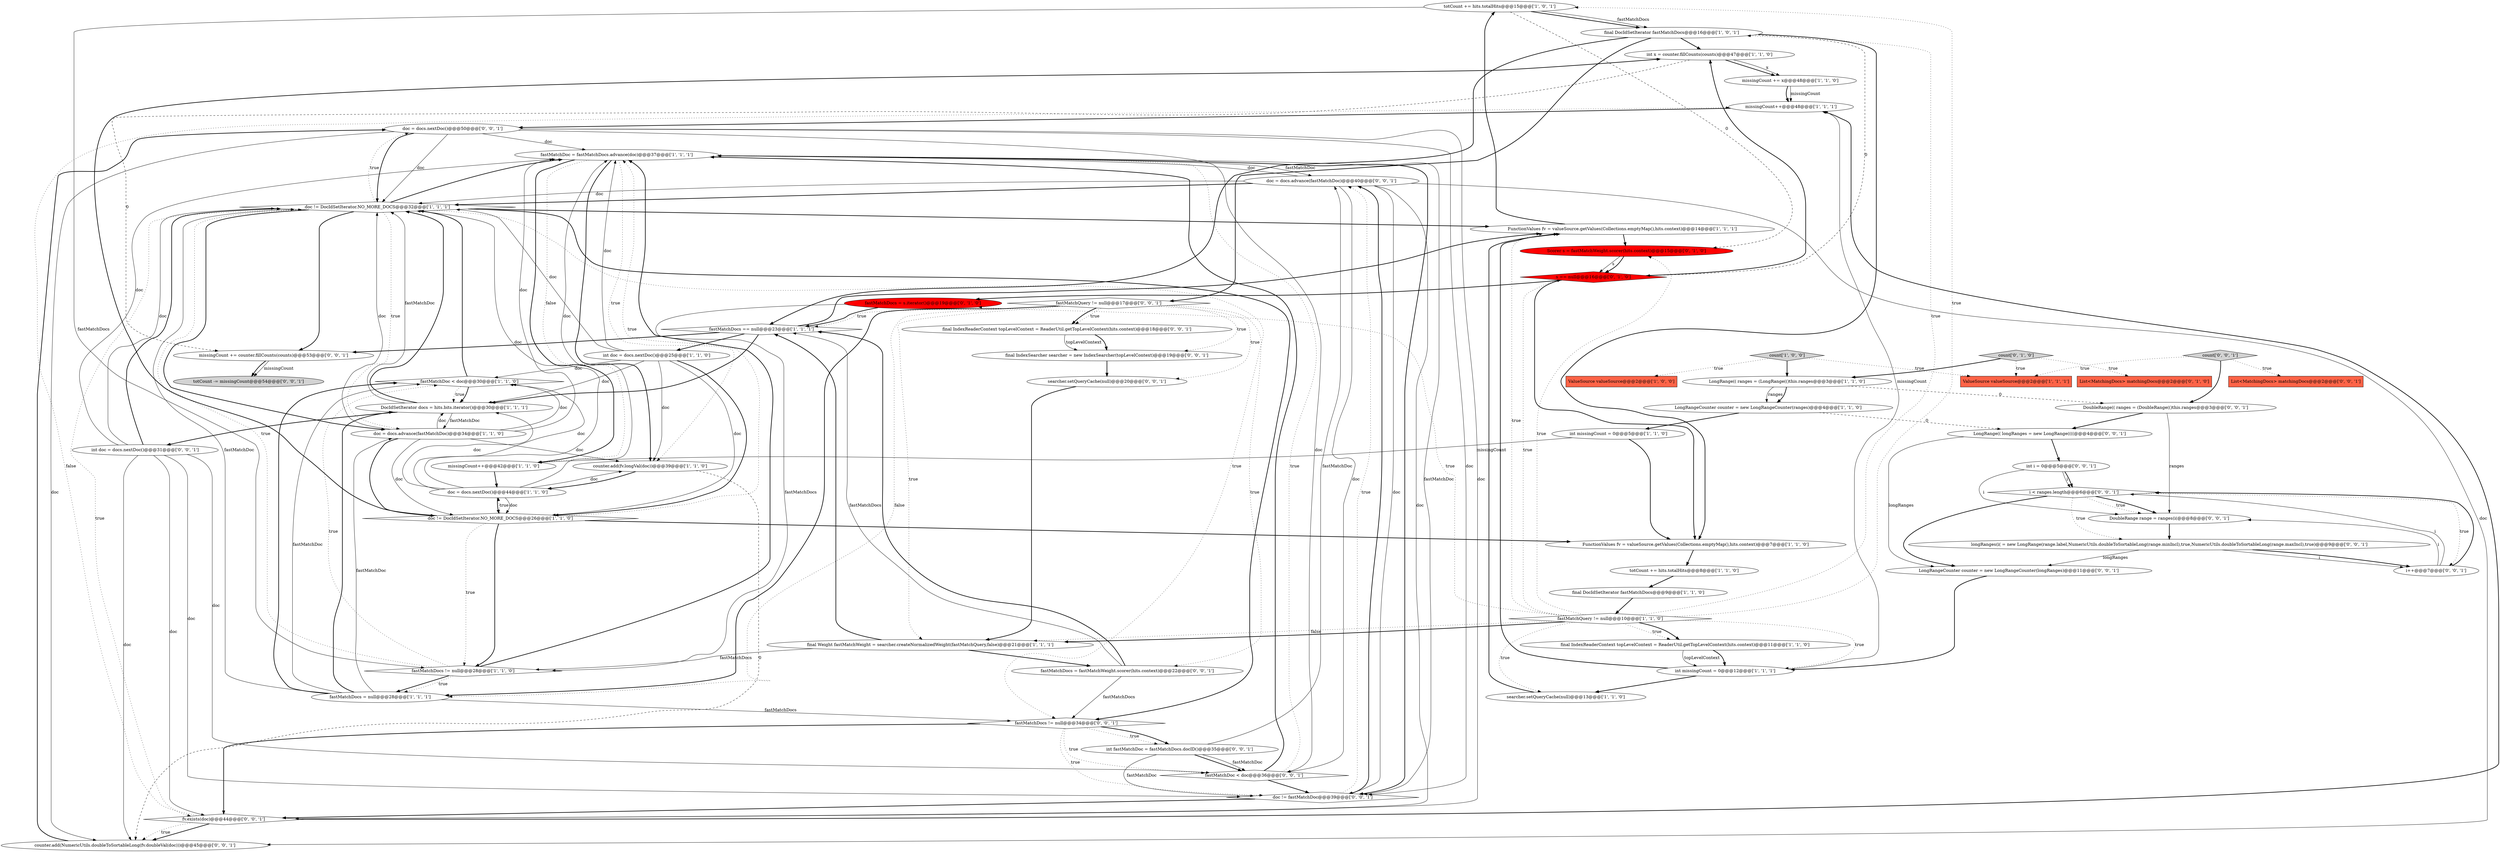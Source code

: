 digraph {
23 [style = filled, label = "totCount += hits.totalHits@@@15@@@['1', '0', '1']", fillcolor = white, shape = ellipse image = "AAA0AAABBB1BBB"];
28 [style = filled, label = "FunctionValues fv = valueSource.getValues(Collections.emptyMap(),hits.context)@@@14@@@['1', '1', '1']", fillcolor = white, shape = ellipse image = "AAA0AAABBB1BBB"];
5 [style = filled, label = "final Weight fastMatchWeight = searcher.createNormalizedWeight(fastMatchQuery,false)@@@21@@@['1', '1', '1']", fillcolor = white, shape = ellipse image = "AAA0AAABBB1BBB"];
52 [style = filled, label = "doc = docs.advance(fastMatchDoc)@@@40@@@['0', '0', '1']", fillcolor = white, shape = ellipse image = "AAA0AAABBB3BBB"];
6 [style = filled, label = "fastMatchDoc < doc@@@30@@@['1', '1', '0']", fillcolor = white, shape = diamond image = "AAA0AAABBB1BBB"];
35 [style = filled, label = "fastMatchDocs = s.iterator()@@@19@@@['0', '1', '0']", fillcolor = red, shape = ellipse image = "AAA1AAABBB2BBB"];
29 [style = filled, label = "fastMatchDocs = null@@@28@@@['1', '1', '1']", fillcolor = white, shape = ellipse image = "AAA0AAABBB1BBB"];
27 [style = filled, label = "searcher.setQueryCache(null)@@@13@@@['1', '1', '0']", fillcolor = white, shape = ellipse image = "AAA0AAABBB1BBB"];
56 [style = filled, label = "final IndexSearcher searcher = new IndexSearcher(topLevelContext)@@@19@@@['0', '0', '1']", fillcolor = white, shape = ellipse image = "AAA0AAABBB3BBB"];
3 [style = filled, label = "fastMatchDoc = fastMatchDocs.advance(doc)@@@37@@@['1', '1', '1']", fillcolor = white, shape = ellipse image = "AAA0AAABBB1BBB"];
55 [style = filled, label = "DoubleRange range = ranges(i(@@@8@@@['0', '0', '1']", fillcolor = white, shape = ellipse image = "AAA0AAABBB3BBB"];
25 [style = filled, label = "missingCount++@@@48@@@['1', '1', '1']", fillcolor = white, shape = ellipse image = "AAA0AAABBB1BBB"];
60 [style = filled, label = "doc = docs.nextDoc()@@@50@@@['0', '0', '1']", fillcolor = white, shape = ellipse image = "AAA0AAABBB3BBB"];
63 [style = filled, label = "fastMatchDocs != null@@@34@@@['0', '0', '1']", fillcolor = white, shape = diamond image = "AAA0AAABBB3BBB"];
54 [style = filled, label = "int i = 0@@@5@@@['0', '0', '1']", fillcolor = white, shape = ellipse image = "AAA0AAABBB3BBB"];
10 [style = filled, label = "int x = counter.fillCounts(counts)@@@47@@@['1', '1', '0']", fillcolor = white, shape = ellipse image = "AAA0AAABBB1BBB"];
13 [style = filled, label = "int missingCount = 0@@@12@@@['1', '1', '1']", fillcolor = white, shape = ellipse image = "AAA0AAABBB1BBB"];
43 [style = filled, label = "int doc = docs.nextDoc()@@@31@@@['0', '0', '1']", fillcolor = white, shape = ellipse image = "AAA0AAABBB3BBB"];
14 [style = filled, label = "final DocIdSetIterator fastMatchDocs@@@16@@@['1', '0', '1']", fillcolor = white, shape = ellipse image = "AAA0AAABBB1BBB"];
38 [style = filled, label = "DoubleRange(( ranges = (DoubleRange(()this.ranges@@@3@@@['0', '0', '1']", fillcolor = white, shape = ellipse image = "AAA0AAABBB3BBB"];
39 [style = filled, label = "i < ranges.length@@@6@@@['0', '0', '1']", fillcolor = white, shape = diamond image = "AAA0AAABBB3BBB"];
44 [style = filled, label = "searcher.setQueryCache(null)@@@20@@@['0', '0', '1']", fillcolor = white, shape = ellipse image = "AAA0AAABBB3BBB"];
50 [style = filled, label = "final IndexReaderContext topLevelContext = ReaderUtil.getTopLevelContext(hits.context)@@@18@@@['0', '0', '1']", fillcolor = white, shape = ellipse image = "AAA0AAABBB3BBB"];
24 [style = filled, label = "int doc = docs.nextDoc()@@@25@@@['1', '1', '0']", fillcolor = white, shape = ellipse image = "AAA0AAABBB1BBB"];
4 [style = filled, label = "missingCount++@@@42@@@['1', '1', '0']", fillcolor = white, shape = ellipse image = "AAA0AAABBB1BBB"];
12 [style = filled, label = "final DocIdSetIterator fastMatchDocs@@@9@@@['1', '1', '0']", fillcolor = white, shape = ellipse image = "AAA0AAABBB1BBB"];
53 [style = filled, label = "longRanges(i( = new LongRange(range.label,NumericUtils.doubleToSortableLong(range.minIncl),true,NumericUtils.doubleToSortableLong(range.maxIncl),true)@@@9@@@['0', '0', '1']", fillcolor = white, shape = ellipse image = "AAA0AAABBB3BBB"];
61 [style = filled, label = "LongRangeCounter counter = new LongRangeCounter(longRanges)@@@11@@@['0', '0', '1']", fillcolor = white, shape = ellipse image = "AAA0AAABBB3BBB"];
7 [style = filled, label = "LongRangeCounter counter = new LongRangeCounter(ranges)@@@4@@@['1', '1', '0']", fillcolor = white, shape = ellipse image = "AAA0AAABBB1BBB"];
17 [style = filled, label = "missingCount += x@@@48@@@['1', '1', '0']", fillcolor = white, shape = ellipse image = "AAA0AAABBB1BBB"];
51 [style = filled, label = "doc != fastMatchDoc@@@39@@@['0', '0', '1']", fillcolor = white, shape = diamond image = "AAA0AAABBB3BBB"];
31 [style = filled, label = "count['1', '0', '0']", fillcolor = lightgray, shape = diamond image = "AAA0AAABBB1BBB"];
20 [style = filled, label = "DocIdSetIterator docs = hits.bits.iterator()@@@30@@@['1', '1', '1']", fillcolor = white, shape = ellipse image = "AAA0AAABBB1BBB"];
21 [style = filled, label = "ValueSource valueSource@@@2@@@['1', '0', '0']", fillcolor = tomato, shape = box image = "AAA0AAABBB1BBB"];
22 [style = filled, label = "ValueSource valueSource@@@2@@@['1', '1', '1']", fillcolor = tomato, shape = box image = "AAA0AAABBB1BBB"];
42 [style = filled, label = "missingCount += counter.fillCounts(counts)@@@53@@@['0', '0', '1']", fillcolor = white, shape = ellipse image = "AAA0AAABBB3BBB"];
15 [style = filled, label = "final IndexReaderContext topLevelContext = ReaderUtil.getTopLevelContext(hits.context)@@@11@@@['1', '1', '0']", fillcolor = white, shape = ellipse image = "AAA0AAABBB1BBB"];
1 [style = filled, label = "doc = docs.advance(fastMatchDoc)@@@34@@@['1', '1', '0']", fillcolor = white, shape = ellipse image = "AAA0AAABBB1BBB"];
36 [style = filled, label = "List<MatchingDocs> matchingDocs@@@2@@@['0', '1', '0']", fillcolor = tomato, shape = box image = "AAA0AAABBB2BBB"];
47 [style = filled, label = "totCount -= missingCount@@@54@@@['0', '0', '1']", fillcolor = lightgray, shape = ellipse image = "AAA0AAABBB3BBB"];
40 [style = filled, label = "List<MatchingDocs> matchingDocs@@@2@@@['0', '0', '1']", fillcolor = tomato, shape = box image = "AAA0AAABBB3BBB"];
11 [style = filled, label = "doc = docs.nextDoc()@@@44@@@['1', '1', '0']", fillcolor = white, shape = ellipse image = "AAA0AAABBB1BBB"];
32 [style = filled, label = "fastMatchDocs == null@@@23@@@['1', '1', '1']", fillcolor = white, shape = diamond image = "AAA0AAABBB1BBB"];
57 [style = filled, label = "fastMatchQuery != null@@@17@@@['0', '0', '1']", fillcolor = white, shape = diamond image = "AAA0AAABBB3BBB"];
0 [style = filled, label = "doc != DocIdSetIterator.NO_MORE_DOCS@@@26@@@['1', '1', '0']", fillcolor = white, shape = diamond image = "AAA0AAABBB1BBB"];
37 [style = filled, label = "Scorer s = fastMatchWeight.scorer(hits.context)@@@15@@@['0', '1', '0']", fillcolor = red, shape = ellipse image = "AAA1AAABBB2BBB"];
16 [style = filled, label = "fastMatchDocs != null@@@28@@@['1', '1', '0']", fillcolor = white, shape = diamond image = "AAA0AAABBB1BBB"];
19 [style = filled, label = "totCount += hits.totalHits@@@8@@@['1', '1', '0']", fillcolor = white, shape = ellipse image = "AAA0AAABBB1BBB"];
2 [style = filled, label = "counter.add(fv.longVal(doc))@@@39@@@['1', '1', '0']", fillcolor = white, shape = ellipse image = "AAA0AAABBB1BBB"];
18 [style = filled, label = "fastMatchQuery != null@@@10@@@['1', '1', '0']", fillcolor = white, shape = diamond image = "AAA0AAABBB1BBB"];
30 [style = filled, label = "FunctionValues fv = valueSource.getValues(Collections.emptyMap(),hits.context)@@@7@@@['1', '1', '0']", fillcolor = white, shape = ellipse image = "AAA0AAABBB1BBB"];
33 [style = filled, label = "count['0', '1', '0']", fillcolor = lightgray, shape = diamond image = "AAA0AAABBB2BBB"];
45 [style = filled, label = "i++@@@7@@@['0', '0', '1']", fillcolor = white, shape = ellipse image = "AAA0AAABBB3BBB"];
62 [style = filled, label = "counter.add(NumericUtils.doubleToSortableLong(fv.doubleVal(doc)))@@@45@@@['0', '0', '1']", fillcolor = white, shape = ellipse image = "AAA0AAABBB3BBB"];
8 [style = filled, label = "LongRange(( ranges = (LongRange(()this.ranges@@@3@@@['1', '1', '0']", fillcolor = white, shape = ellipse image = "AAA0AAABBB1BBB"];
34 [style = filled, label = "s == null@@@16@@@['0', '1', '0']", fillcolor = red, shape = diamond image = "AAA1AAABBB2BBB"];
58 [style = filled, label = "fastMatchDocs = fastMatchWeight.scorer(hits.context)@@@22@@@['0', '0', '1']", fillcolor = white, shape = ellipse image = "AAA0AAABBB3BBB"];
26 [style = filled, label = "int missingCount = 0@@@5@@@['1', '1', '0']", fillcolor = white, shape = ellipse image = "AAA0AAABBB1BBB"];
49 [style = filled, label = "count['0', '0', '1']", fillcolor = lightgray, shape = diamond image = "AAA0AAABBB3BBB"];
46 [style = filled, label = "int fastMatchDoc = fastMatchDocs.docID()@@@35@@@['0', '0', '1']", fillcolor = white, shape = ellipse image = "AAA0AAABBB3BBB"];
41 [style = filled, label = "LongRange(( longRanges = new LongRange((((@@@4@@@['0', '0', '1']", fillcolor = white, shape = ellipse image = "AAA0AAABBB3BBB"];
9 [style = filled, label = "doc != DocIdSetIterator.NO_MORE_DOCS@@@32@@@['1', '1', '1']", fillcolor = white, shape = diamond image = "AAA0AAABBB1BBB"];
59 [style = filled, label = "fastMatchDoc < doc@@@36@@@['0', '0', '1']", fillcolor = white, shape = diamond image = "AAA0AAABBB3BBB"];
48 [style = filled, label = "fv.exists(doc)@@@44@@@['0', '0', '1']", fillcolor = white, shape = diamond image = "AAA0AAABBB3BBB"];
17->25 [style = bold, label=""];
0->30 [style = bold, label=""];
60->9 [style = bold, label=""];
16->9 [style = dotted, label="true"];
18->35 [style = dotted, label="true"];
63->48 [style = bold, label=""];
20->9 [style = bold, label=""];
3->4 [style = dotted, label="false"];
58->32 [style = bold, label=""];
27->28 [style = bold, label=""];
18->15 [style = dotted, label="true"];
39->61 [style = bold, label=""];
59->51 [style = bold, label=""];
57->29 [style = bold, label=""];
50->56 [style = bold, label=""];
10->17 [style = bold, label=""];
38->41 [style = bold, label=""];
3->4 [style = bold, label=""];
18->37 [style = dotted, label="true"];
18->34 [style = dotted, label="true"];
24->0 [style = solid, label="doc"];
52->9 [style = solid, label="doc"];
9->63 [style = bold, label=""];
45->55 [style = solid, label="i"];
7->26 [style = bold, label=""];
39->55 [style = dotted, label="true"];
48->62 [style = bold, label=""];
29->6 [style = bold, label=""];
31->21 [style = dotted, label="true"];
59->3 [style = dotted, label="true"];
51->48 [style = bold, label=""];
57->44 [style = dotted, label="true"];
54->39 [style = solid, label="i"];
49->40 [style = dotted, label="true"];
20->1 [style = solid, label="fastMatchDoc"];
16->6 [style = dotted, label="true"];
51->52 [style = dotted, label="true"];
38->55 [style = solid, label="ranges"];
12->18 [style = bold, label=""];
37->34 [style = solid, label="s"];
60->48 [style = solid, label="doc"];
20->43 [style = bold, label=""];
43->9 [style = solid, label="doc"];
9->48 [style = dotted, label="true"];
0->3 [style = dotted, label="true"];
41->54 [style = bold, label=""];
1->6 [style = solid, label="doc"];
0->11 [style = dotted, label="true"];
32->20 [style = bold, label=""];
46->59 [style = bold, label=""];
50->56 [style = solid, label="topLevelContext"];
18->13 [style = dotted, label="true"];
18->23 [style = dotted, label="true"];
16->3 [style = bold, label=""];
31->22 [style = dotted, label="true"];
15->13 [style = bold, label=""];
28->37 [style = bold, label=""];
41->61 [style = solid, label="longRanges"];
14->30 [style = bold, label=""];
19->12 [style = bold, label=""];
5->16 [style = solid, label="fastMatchDocs"];
52->9 [style = bold, label=""];
24->0 [style = bold, label=""];
39->53 [style = dotted, label="true"];
43->48 [style = solid, label="doc"];
53->61 [style = solid, label="longRanges"];
52->3 [style = solid, label="doc"];
16->29 [style = bold, label=""];
62->60 [style = bold, label=""];
18->15 [style = bold, label=""];
58->63 [style = solid, label="fastMatchDocs"];
43->51 [style = solid, label="doc"];
14->10 [style = bold, label=""];
17->25 [style = solid, label="missingCount"];
61->13 [style = bold, label=""];
49->38 [style = bold, label=""];
1->0 [style = bold, label=""];
3->51 [style = bold, label=""];
1->3 [style = solid, label="doc"];
6->20 [style = dotted, label="true"];
23->14 [style = bold, label=""];
30->19 [style = bold, label=""];
29->20 [style = bold, label=""];
53->45 [style = solid, label="i"];
3->2 [style = bold, label=""];
57->50 [style = dotted, label="true"];
8->38 [style = dashed, label="0"];
29->9 [style = solid, label="fastMatchDoc"];
52->62 [style = solid, label="doc"];
14->57 [style = bold, label=""];
43->3 [style = solid, label="doc"];
63->46 [style = dotted, label="true"];
9->60 [style = dotted, label="true"];
8->7 [style = solid, label="ranges"];
34->35 [style = bold, label=""];
9->1 [style = bold, label=""];
52->48 [style = solid, label="doc"];
3->52 [style = solid, label="fastMatchDoc"];
32->42 [style = bold, label=""];
33->8 [style = bold, label=""];
18->27 [style = dotted, label="true"];
24->2 [style = solid, label="doc"];
11->0 [style = solid, label="doc"];
1->0 [style = solid, label="doc"];
35->16 [style = solid, label="fastMatchDocs"];
26->4 [style = solid, label="missingCount"];
0->16 [style = bold, label=""];
43->62 [style = solid, label="doc"];
46->52 [style = solid, label="fastMatchDoc"];
9->42 [style = bold, label=""];
60->51 [style = solid, label="doc"];
23->16 [style = solid, label="fastMatchDocs"];
23->14 [style = solid, label="fastMatchDocs"];
63->59 [style = dotted, label="true"];
43->59 [style = solid, label="doc"];
60->9 [style = solid, label="doc"];
13->25 [style = solid, label="missingCount"];
42->47 [style = bold, label=""];
35->32 [style = bold, label=""];
48->62 [style = dotted, label="true"];
51->52 [style = bold, label=""];
43->9 [style = bold, label=""];
23->37 [style = dashed, label="0"];
54->55 [style = solid, label="i"];
18->5 [style = dotted, label="false"];
9->28 [style = bold, label=""];
5->32 [style = bold, label=""];
6->20 [style = bold, label=""];
46->59 [style = solid, label="fastMatchDoc"];
54->39 [style = bold, label=""];
57->58 [style = dotted, label="true"];
13->27 [style = bold, label=""];
52->51 [style = solid, label="doc"];
63->46 [style = bold, label=""];
11->3 [style = solid, label="doc"];
28->23 [style = bold, label=""];
9->1 [style = dotted, label="true"];
9->3 [style = bold, label=""];
57->29 [style = dotted, label="false"];
7->41 [style = dashed, label="0"];
29->6 [style = solid, label="fastMatchDoc"];
49->22 [style = dotted, label="true"];
5->58 [style = bold, label=""];
0->16 [style = dotted, label="true"];
63->51 [style = dotted, label="true"];
3->51 [style = solid, label="fastMatchDoc"];
24->6 [style = solid, label="doc"];
11->20 [style = solid, label="doc"];
60->59 [style = solid, label="doc"];
14->32 [style = bold, label=""];
20->9 [style = solid, label="fastMatchDoc"];
31->8 [style = bold, label=""];
44->5 [style = bold, label=""];
2->11 [style = bold, label=""];
59->3 [style = bold, label=""];
16->29 [style = dotted, label="true"];
39->45 [style = dotted, label="true"];
45->39 [style = bold, label=""];
57->32 [style = dotted, label="true"];
9->63 [style = dotted, label="true"];
15->13 [style = solid, label="topLevelContext"];
39->55 [style = bold, label=""];
14->34 [style = dashed, label="0"];
57->50 [style = bold, label=""];
46->51 [style = solid, label="fastMatchDoc"];
3->2 [style = dotted, label="true"];
29->1 [style = solid, label="fastMatchDoc"];
1->20 [style = solid, label="doc"];
11->2 [style = solid, label="doc"];
1->2 [style = solid, label="doc"];
10->42 [style = dashed, label="0"];
34->10 [style = bold, label=""];
53->45 [style = bold, label=""];
24->3 [style = solid, label="doc"];
34->30 [style = bold, label=""];
18->14 [style = dotted, label="true"];
8->7 [style = bold, label=""];
26->30 [style = bold, label=""];
33->36 [style = dotted, label="true"];
45->39 [style = solid, label="i"];
0->10 [style = bold, label=""];
11->0 [style = bold, label=""];
42->47 [style = solid, label="missingCount"];
24->9 [style = solid, label="doc"];
1->9 [style = solid, label="doc"];
11->6 [style = solid, label="doc"];
10->17 [style = solid, label="x"];
18->5 [style = bold, label=""];
37->34 [style = bold, label=""];
60->3 [style = solid, label="doc"];
18->28 [style = dotted, label="true"];
55->53 [style = bold, label=""];
48->25 [style = bold, label=""];
57->5 [style = dotted, label="true"];
2->62 [style = dashed, label="0"];
60->62 [style = solid, label="doc"];
6->9 [style = bold, label=""];
4->11 [style = bold, label=""];
33->22 [style = dotted, label="true"];
29->63 [style = solid, label="fastMatchDocs"];
32->24 [style = bold, label=""];
32->28 [style = bold, label=""];
56->44 [style = bold, label=""];
25->60 [style = bold, label=""];
11->9 [style = solid, label="doc"];
48->25 [style = dotted, label="false"];
58->32 [style = solid, label="fastMatchDocs"];
24->20 [style = solid, label="doc"];
13->28 [style = bold, label=""];
52->59 [style = solid, label="doc"];
57->56 [style = dotted, label="true"];
}
